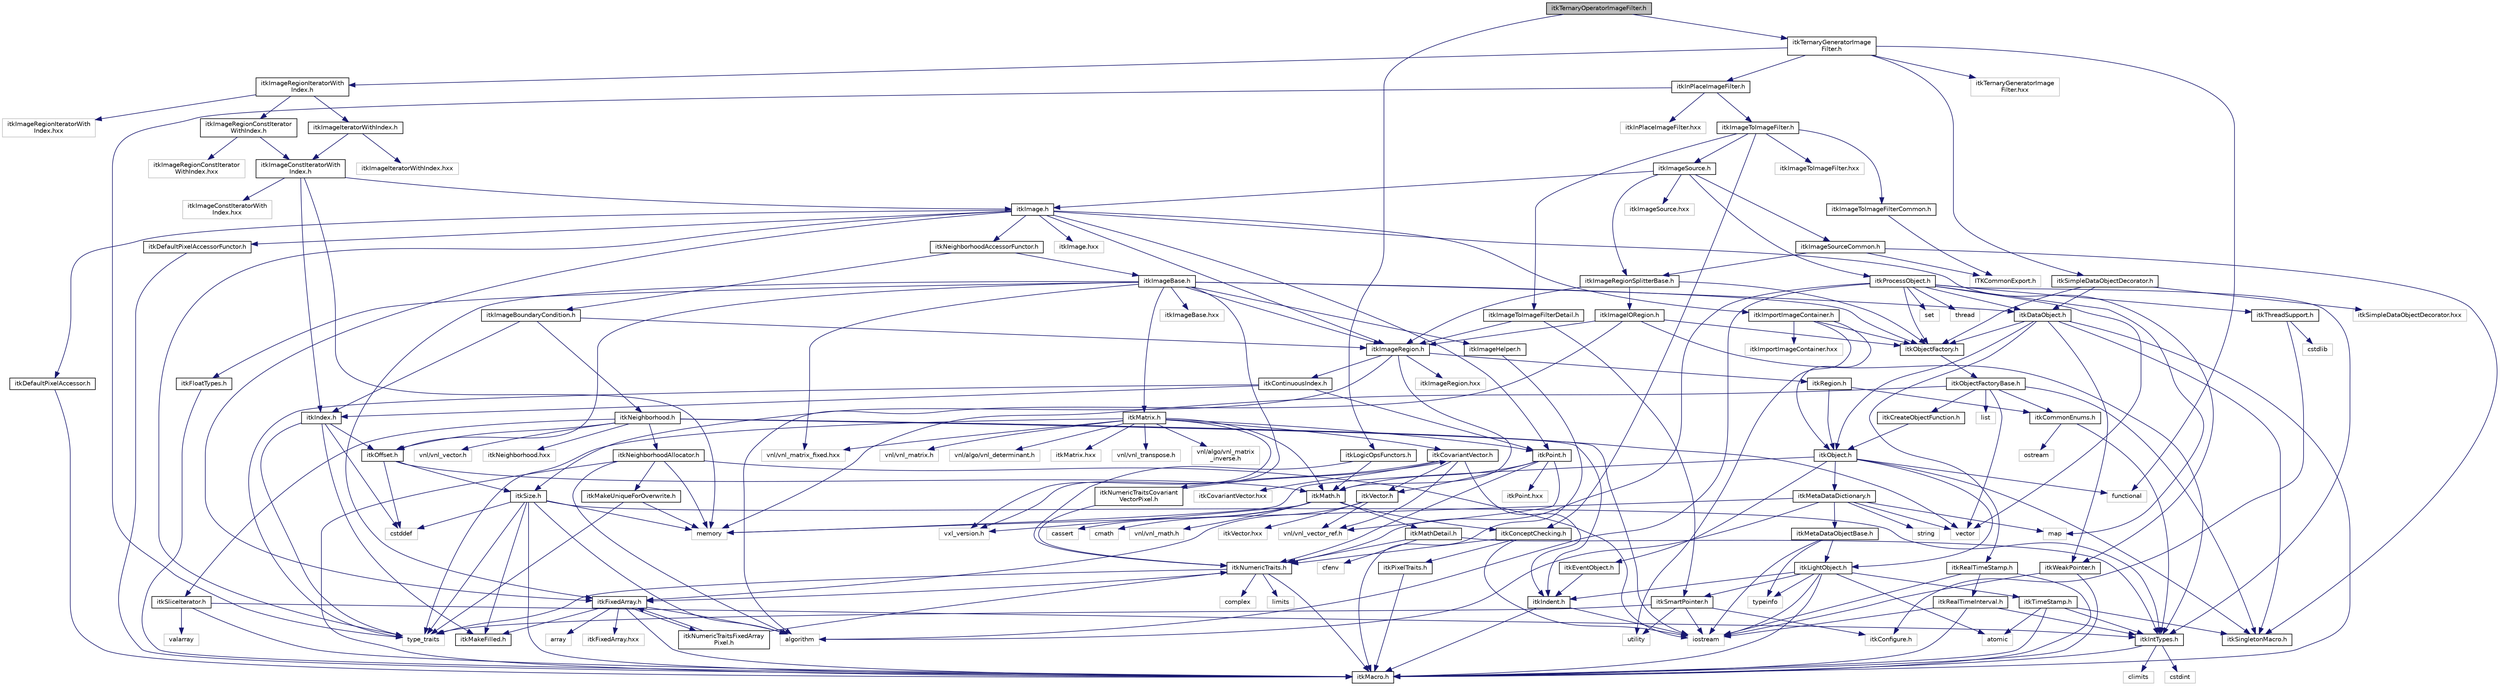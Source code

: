 digraph "itkTernaryOperatorImageFilter.h"
{
 // LATEX_PDF_SIZE
  edge [fontname="Helvetica",fontsize="10",labelfontname="Helvetica",labelfontsize="10"];
  node [fontname="Helvetica",fontsize="10",shape=record];
  Node1 [label="itkTernaryOperatorImageFilter.h",height=0.2,width=0.4,color="black", fillcolor="grey75", style="filled", fontcolor="black",tooltip=" "];
  Node1 -> Node2 [color="midnightblue",fontsize="10",style="solid",fontname="Helvetica"];
  Node2 [label="itkTernaryGeneratorImage\lFilter.h",height=0.2,width=0.4,color="black", fillcolor="white", style="filled",URL="$itkTernaryGeneratorImageFilter_8h.html",tooltip=" "];
  Node2 -> Node3 [color="midnightblue",fontsize="10",style="solid",fontname="Helvetica"];
  Node3 [label="itkInPlaceImageFilter.h",height=0.2,width=0.4,color="black", fillcolor="white", style="filled",URL="$itkInPlaceImageFilter_8h.html",tooltip=" "];
  Node3 -> Node4 [color="midnightblue",fontsize="10",style="solid",fontname="Helvetica"];
  Node4 [label="itkImageToImageFilter.h",height=0.2,width=0.4,color="black", fillcolor="white", style="filled",URL="$itkImageToImageFilter_8h.html",tooltip=" "];
  Node4 -> Node5 [color="midnightblue",fontsize="10",style="solid",fontname="Helvetica"];
  Node5 [label="itkImageSource.h",height=0.2,width=0.4,color="black", fillcolor="white", style="filled",URL="$itkImageSource_8h.html",tooltip=" "];
  Node5 -> Node6 [color="midnightblue",fontsize="10",style="solid",fontname="Helvetica"];
  Node6 [label="itkProcessObject.h",height=0.2,width=0.4,color="black", fillcolor="white", style="filled",URL="$itkProcessObject_8h.html",tooltip=" "];
  Node6 -> Node7 [color="midnightblue",fontsize="10",style="solid",fontname="Helvetica"];
  Node7 [label="itkDataObject.h",height=0.2,width=0.4,color="black", fillcolor="white", style="filled",URL="$itkDataObject_8h.html",tooltip=" "];
  Node7 -> Node8 [color="midnightblue",fontsize="10",style="solid",fontname="Helvetica"];
  Node8 [label="itkObject.h",height=0.2,width=0.4,color="black", fillcolor="white", style="filled",URL="$itkObject_8h.html",tooltip=" "];
  Node8 -> Node9 [color="midnightblue",fontsize="10",style="solid",fontname="Helvetica"];
  Node9 [label="itkLightObject.h",height=0.2,width=0.4,color="black", fillcolor="white", style="filled",URL="$itkLightObject_8h.html",tooltip=" "];
  Node9 -> Node10 [color="midnightblue",fontsize="10",style="solid",fontname="Helvetica"];
  Node10 [label="itkMacro.h",height=0.2,width=0.4,color="black", fillcolor="white", style="filled",URL="$itkMacro_8h.html",tooltip=" "];
  Node9 -> Node11 [color="midnightblue",fontsize="10",style="solid",fontname="Helvetica"];
  Node11 [label="itkSmartPointer.h",height=0.2,width=0.4,color="black", fillcolor="white", style="filled",URL="$itkSmartPointer_8h.html",tooltip=" "];
  Node11 -> Node12 [color="midnightblue",fontsize="10",style="solid",fontname="Helvetica"];
  Node12 [label="iostream",height=0.2,width=0.4,color="grey75", fillcolor="white", style="filled",tooltip=" "];
  Node11 -> Node13 [color="midnightblue",fontsize="10",style="solid",fontname="Helvetica"];
  Node13 [label="utility",height=0.2,width=0.4,color="grey75", fillcolor="white", style="filled",tooltip=" "];
  Node11 -> Node14 [color="midnightblue",fontsize="10",style="solid",fontname="Helvetica"];
  Node14 [label="type_traits",height=0.2,width=0.4,color="grey75", fillcolor="white", style="filled",tooltip=" "];
  Node11 -> Node15 [color="midnightblue",fontsize="10",style="solid",fontname="Helvetica"];
  Node15 [label="itkConfigure.h",height=0.2,width=0.4,color="grey75", fillcolor="white", style="filled",tooltip=" "];
  Node9 -> Node16 [color="midnightblue",fontsize="10",style="solid",fontname="Helvetica"];
  Node16 [label="itkTimeStamp.h",height=0.2,width=0.4,color="black", fillcolor="white", style="filled",URL="$itkTimeStamp_8h.html",tooltip=" "];
  Node16 -> Node10 [color="midnightblue",fontsize="10",style="solid",fontname="Helvetica"];
  Node16 -> Node17 [color="midnightblue",fontsize="10",style="solid",fontname="Helvetica"];
  Node17 [label="itkIntTypes.h",height=0.2,width=0.4,color="black", fillcolor="white", style="filled",URL="$itkIntTypes_8h.html",tooltip=" "];
  Node17 -> Node10 [color="midnightblue",fontsize="10",style="solid",fontname="Helvetica"];
  Node17 -> Node18 [color="midnightblue",fontsize="10",style="solid",fontname="Helvetica"];
  Node18 [label="cstdint",height=0.2,width=0.4,color="grey75", fillcolor="white", style="filled",tooltip=" "];
  Node17 -> Node19 [color="midnightblue",fontsize="10",style="solid",fontname="Helvetica"];
  Node19 [label="climits",height=0.2,width=0.4,color="grey75", fillcolor="white", style="filled",tooltip=" "];
  Node16 -> Node20 [color="midnightblue",fontsize="10",style="solid",fontname="Helvetica"];
  Node20 [label="atomic",height=0.2,width=0.4,color="grey75", fillcolor="white", style="filled",tooltip=" "];
  Node16 -> Node21 [color="midnightblue",fontsize="10",style="solid",fontname="Helvetica"];
  Node21 [label="itkSingletonMacro.h",height=0.2,width=0.4,color="black", fillcolor="white", style="filled",URL="$itkSingletonMacro_8h.html",tooltip=" "];
  Node9 -> Node22 [color="midnightblue",fontsize="10",style="solid",fontname="Helvetica"];
  Node22 [label="itkIndent.h",height=0.2,width=0.4,color="black", fillcolor="white", style="filled",URL="$itkIndent_8h.html",tooltip=" "];
  Node22 -> Node10 [color="midnightblue",fontsize="10",style="solid",fontname="Helvetica"];
  Node22 -> Node12 [color="midnightblue",fontsize="10",style="solid",fontname="Helvetica"];
  Node9 -> Node20 [color="midnightblue",fontsize="10",style="solid",fontname="Helvetica"];
  Node9 -> Node12 [color="midnightblue",fontsize="10",style="solid",fontname="Helvetica"];
  Node9 -> Node23 [color="midnightblue",fontsize="10",style="solid",fontname="Helvetica"];
  Node23 [label="typeinfo",height=0.2,width=0.4,color="grey75", fillcolor="white", style="filled",tooltip=" "];
  Node8 -> Node24 [color="midnightblue",fontsize="10",style="solid",fontname="Helvetica"];
  Node24 [label="itkEventObject.h",height=0.2,width=0.4,color="black", fillcolor="white", style="filled",URL="$itkEventObject_8h.html",tooltip=" "];
  Node24 -> Node22 [color="midnightblue",fontsize="10",style="solid",fontname="Helvetica"];
  Node8 -> Node25 [color="midnightblue",fontsize="10",style="solid",fontname="Helvetica"];
  Node25 [label="itkMetaDataDictionary.h",height=0.2,width=0.4,color="black", fillcolor="white", style="filled",URL="$itkMetaDataDictionary_8h.html",tooltip=" "];
  Node25 -> Node26 [color="midnightblue",fontsize="10",style="solid",fontname="Helvetica"];
  Node26 [label="itkMetaDataObjectBase.h",height=0.2,width=0.4,color="black", fillcolor="white", style="filled",URL="$itkMetaDataObjectBase_8h.html",tooltip=" "];
  Node26 -> Node9 [color="midnightblue",fontsize="10",style="solid",fontname="Helvetica"];
  Node26 -> Node23 [color="midnightblue",fontsize="10",style="solid",fontname="Helvetica"];
  Node26 -> Node12 [color="midnightblue",fontsize="10",style="solid",fontname="Helvetica"];
  Node25 -> Node27 [color="midnightblue",fontsize="10",style="solid",fontname="Helvetica"];
  Node27 [label="algorithm",height=0.2,width=0.4,color="grey75", fillcolor="white", style="filled",tooltip=" "];
  Node25 -> Node28 [color="midnightblue",fontsize="10",style="solid",fontname="Helvetica"];
  Node28 [label="vector",height=0.2,width=0.4,color="grey75", fillcolor="white", style="filled",tooltip=" "];
  Node25 -> Node29 [color="midnightblue",fontsize="10",style="solid",fontname="Helvetica"];
  Node29 [label="map",height=0.2,width=0.4,color="grey75", fillcolor="white", style="filled",tooltip=" "];
  Node25 -> Node30 [color="midnightblue",fontsize="10",style="solid",fontname="Helvetica"];
  Node30 [label="string",height=0.2,width=0.4,color="grey75", fillcolor="white", style="filled",tooltip=" "];
  Node25 -> Node31 [color="midnightblue",fontsize="10",style="solid",fontname="Helvetica"];
  Node31 [label="memory",height=0.2,width=0.4,color="grey75", fillcolor="white", style="filled",tooltip=" "];
  Node8 -> Node21 [color="midnightblue",fontsize="10",style="solid",fontname="Helvetica"];
  Node8 -> Node32 [color="midnightblue",fontsize="10",style="solid",fontname="Helvetica"];
  Node32 [label="functional",height=0.2,width=0.4,color="grey75", fillcolor="white", style="filled",tooltip=" "];
  Node8 -> Node31 [color="midnightblue",fontsize="10",style="solid",fontname="Helvetica"];
  Node7 -> Node10 [color="midnightblue",fontsize="10",style="solid",fontname="Helvetica"];
  Node7 -> Node21 [color="midnightblue",fontsize="10",style="solid",fontname="Helvetica"];
  Node7 -> Node33 [color="midnightblue",fontsize="10",style="solid",fontname="Helvetica"];
  Node33 [label="itkWeakPointer.h",height=0.2,width=0.4,color="black", fillcolor="white", style="filled",URL="$itkWeakPointer_8h.html",tooltip=" "];
  Node33 -> Node10 [color="midnightblue",fontsize="10",style="solid",fontname="Helvetica"];
  Node33 -> Node12 [color="midnightblue",fontsize="10",style="solid",fontname="Helvetica"];
  Node7 -> Node34 [color="midnightblue",fontsize="10",style="solid",fontname="Helvetica"];
  Node34 [label="itkRealTimeStamp.h",height=0.2,width=0.4,color="black", fillcolor="white", style="filled",URL="$itkRealTimeStamp_8h.html",tooltip=" "];
  Node34 -> Node35 [color="midnightblue",fontsize="10",style="solid",fontname="Helvetica"];
  Node35 [label="itkRealTimeInterval.h",height=0.2,width=0.4,color="black", fillcolor="white", style="filled",URL="$itkRealTimeInterval_8h.html",tooltip=" "];
  Node35 -> Node17 [color="midnightblue",fontsize="10",style="solid",fontname="Helvetica"];
  Node35 -> Node10 [color="midnightblue",fontsize="10",style="solid",fontname="Helvetica"];
  Node35 -> Node12 [color="midnightblue",fontsize="10",style="solid",fontname="Helvetica"];
  Node34 -> Node10 [color="midnightblue",fontsize="10",style="solid",fontname="Helvetica"];
  Node34 -> Node12 [color="midnightblue",fontsize="10",style="solid",fontname="Helvetica"];
  Node7 -> Node36 [color="midnightblue",fontsize="10",style="solid",fontname="Helvetica"];
  Node36 [label="itkObjectFactory.h",height=0.2,width=0.4,color="black", fillcolor="white", style="filled",URL="$itkObjectFactory_8h.html",tooltip=" "];
  Node36 -> Node37 [color="midnightblue",fontsize="10",style="solid",fontname="Helvetica"];
  Node37 [label="itkObjectFactoryBase.h",height=0.2,width=0.4,color="black", fillcolor="white", style="filled",URL="$itkObjectFactoryBase_8h.html",tooltip=" "];
  Node37 -> Node38 [color="midnightblue",fontsize="10",style="solid",fontname="Helvetica"];
  Node38 [label="itkCreateObjectFunction.h",height=0.2,width=0.4,color="black", fillcolor="white", style="filled",URL="$itkCreateObjectFunction_8h.html",tooltip=" "];
  Node38 -> Node8 [color="midnightblue",fontsize="10",style="solid",fontname="Helvetica"];
  Node37 -> Node21 [color="midnightblue",fontsize="10",style="solid",fontname="Helvetica"];
  Node37 -> Node39 [color="midnightblue",fontsize="10",style="solid",fontname="Helvetica"];
  Node39 [label="itkCommonEnums.h",height=0.2,width=0.4,color="black", fillcolor="white", style="filled",URL="$itkCommonEnums_8h.html",tooltip=" "];
  Node39 -> Node17 [color="midnightblue",fontsize="10",style="solid",fontname="Helvetica"];
  Node39 -> Node40 [color="midnightblue",fontsize="10",style="solid",fontname="Helvetica"];
  Node40 [label="ostream",height=0.2,width=0.4,color="grey75", fillcolor="white", style="filled",tooltip=" "];
  Node37 -> Node41 [color="midnightblue",fontsize="10",style="solid",fontname="Helvetica"];
  Node41 [label="list",height=0.2,width=0.4,color="grey75", fillcolor="white", style="filled",tooltip=" "];
  Node37 -> Node31 [color="midnightblue",fontsize="10",style="solid",fontname="Helvetica"];
  Node37 -> Node28 [color="midnightblue",fontsize="10",style="solid",fontname="Helvetica"];
  Node6 -> Node36 [color="midnightblue",fontsize="10",style="solid",fontname="Helvetica"];
  Node6 -> Node42 [color="midnightblue",fontsize="10",style="solid",fontname="Helvetica"];
  Node42 [label="itkNumericTraits.h",height=0.2,width=0.4,color="black", fillcolor="white", style="filled",URL="$itkNumericTraits_8h.html",tooltip=" "];
  Node42 -> Node10 [color="midnightblue",fontsize="10",style="solid",fontname="Helvetica"];
  Node42 -> Node43 [color="midnightblue",fontsize="10",style="solid",fontname="Helvetica"];
  Node43 [label="limits",height=0.2,width=0.4,color="grey75", fillcolor="white", style="filled",tooltip=" "];
  Node42 -> Node44 [color="midnightblue",fontsize="10",style="solid",fontname="Helvetica"];
  Node44 [label="complex",height=0.2,width=0.4,color="grey75", fillcolor="white", style="filled",tooltip=" "];
  Node42 -> Node14 [color="midnightblue",fontsize="10",style="solid",fontname="Helvetica"];
  Node42 -> Node45 [color="midnightblue",fontsize="10",style="solid",fontname="Helvetica"];
  Node45 [label="itkFixedArray.h",height=0.2,width=0.4,color="black", fillcolor="white", style="filled",URL="$itkFixedArray_8h.html",tooltip=" "];
  Node45 -> Node10 [color="midnightblue",fontsize="10",style="solid",fontname="Helvetica"];
  Node45 -> Node46 [color="midnightblue",fontsize="10",style="solid",fontname="Helvetica"];
  Node46 [label="itkMakeFilled.h",height=0.2,width=0.4,color="black", fillcolor="white", style="filled",URL="$itkMakeFilled_8h.html",tooltip=" "];
  Node45 -> Node27 [color="midnightblue",fontsize="10",style="solid",fontname="Helvetica"];
  Node45 -> Node47 [color="midnightblue",fontsize="10",style="solid",fontname="Helvetica"];
  Node47 [label="array",height=0.2,width=0.4,color="grey75", fillcolor="white", style="filled",tooltip=" "];
  Node45 -> Node48 [color="midnightblue",fontsize="10",style="solid",fontname="Helvetica"];
  Node48 [label="itkFixedArray.hxx",height=0.2,width=0.4,color="grey75", fillcolor="white", style="filled",tooltip=" "];
  Node45 -> Node49 [color="midnightblue",fontsize="10",style="solid",fontname="Helvetica"];
  Node49 [label="itkNumericTraitsFixedArray\lPixel.h",height=0.2,width=0.4,color="black", fillcolor="white", style="filled",URL="$itkNumericTraitsFixedArrayPixel_8h.html",tooltip=" "];
  Node49 -> Node42 [color="midnightblue",fontsize="10",style="solid",fontname="Helvetica"];
  Node49 -> Node45 [color="midnightblue",fontsize="10",style="solid",fontname="Helvetica"];
  Node6 -> Node50 [color="midnightblue",fontsize="10",style="solid",fontname="Helvetica"];
  Node50 [label="itkThreadSupport.h",height=0.2,width=0.4,color="black", fillcolor="white", style="filled",URL="$itkThreadSupport_8h.html",tooltip=" "];
  Node50 -> Node51 [color="midnightblue",fontsize="10",style="solid",fontname="Helvetica"];
  Node51 [label="cstdlib",height=0.2,width=0.4,color="grey75", fillcolor="white", style="filled",tooltip=" "];
  Node50 -> Node15 [color="midnightblue",fontsize="10",style="solid",fontname="Helvetica"];
  Node6 -> Node17 [color="midnightblue",fontsize="10",style="solid",fontname="Helvetica"];
  Node6 -> Node28 [color="midnightblue",fontsize="10",style="solid",fontname="Helvetica"];
  Node6 -> Node29 [color="midnightblue",fontsize="10",style="solid",fontname="Helvetica"];
  Node6 -> Node52 [color="midnightblue",fontsize="10",style="solid",fontname="Helvetica"];
  Node52 [label="set",height=0.2,width=0.4,color="grey75", fillcolor="white", style="filled",tooltip=" "];
  Node6 -> Node27 [color="midnightblue",fontsize="10",style="solid",fontname="Helvetica"];
  Node6 -> Node53 [color="midnightblue",fontsize="10",style="solid",fontname="Helvetica"];
  Node53 [label="thread",height=0.2,width=0.4,color="grey75", fillcolor="white", style="filled",tooltip=" "];
  Node5 -> Node54 [color="midnightblue",fontsize="10",style="solid",fontname="Helvetica"];
  Node54 [label="itkImage.h",height=0.2,width=0.4,color="black", fillcolor="white", style="filled",URL="$itkImage_8h.html",tooltip=" "];
  Node54 -> Node55 [color="midnightblue",fontsize="10",style="solid",fontname="Helvetica"];
  Node55 [label="itkImageRegion.h",height=0.2,width=0.4,color="black", fillcolor="white", style="filled",URL="$itkImageRegion_8h.html",tooltip=" "];
  Node55 -> Node56 [color="midnightblue",fontsize="10",style="solid",fontname="Helvetica"];
  Node56 [label="itkRegion.h",height=0.2,width=0.4,color="black", fillcolor="white", style="filled",URL="$itkRegion_8h.html",tooltip=" "];
  Node56 -> Node8 [color="midnightblue",fontsize="10",style="solid",fontname="Helvetica"];
  Node56 -> Node39 [color="midnightblue",fontsize="10",style="solid",fontname="Helvetica"];
  Node55 -> Node57 [color="midnightblue",fontsize="10",style="solid",fontname="Helvetica"];
  Node57 [label="itkSize.h",height=0.2,width=0.4,color="black", fillcolor="white", style="filled",URL="$itkSize_8h.html",tooltip=" "];
  Node57 -> Node17 [color="midnightblue",fontsize="10",style="solid",fontname="Helvetica"];
  Node57 -> Node10 [color="midnightblue",fontsize="10",style="solid",fontname="Helvetica"];
  Node57 -> Node46 [color="midnightblue",fontsize="10",style="solid",fontname="Helvetica"];
  Node57 -> Node27 [color="midnightblue",fontsize="10",style="solid",fontname="Helvetica"];
  Node57 -> Node58 [color="midnightblue",fontsize="10",style="solid",fontname="Helvetica"];
  Node58 [label="cstddef",height=0.2,width=0.4,color="grey75", fillcolor="white", style="filled",tooltip=" "];
  Node57 -> Node14 [color="midnightblue",fontsize="10",style="solid",fontname="Helvetica"];
  Node57 -> Node31 [color="midnightblue",fontsize="10",style="solid",fontname="Helvetica"];
  Node55 -> Node59 [color="midnightblue",fontsize="10",style="solid",fontname="Helvetica"];
  Node59 [label="itkContinuousIndex.h",height=0.2,width=0.4,color="black", fillcolor="white", style="filled",URL="$itkContinuousIndex_8h.html",tooltip=" "];
  Node59 -> Node60 [color="midnightblue",fontsize="10",style="solid",fontname="Helvetica"];
  Node60 [label="itkPoint.h",height=0.2,width=0.4,color="black", fillcolor="white", style="filled",URL="$itkPoint_8h.html",tooltip=" "];
  Node60 -> Node42 [color="midnightblue",fontsize="10",style="solid",fontname="Helvetica"];
  Node60 -> Node61 [color="midnightblue",fontsize="10",style="solid",fontname="Helvetica"];
  Node61 [label="itkVector.h",height=0.2,width=0.4,color="black", fillcolor="white", style="filled",URL="$itkVector_8h.html",tooltip=" "];
  Node61 -> Node45 [color="midnightblue",fontsize="10",style="solid",fontname="Helvetica"];
  Node61 -> Node62 [color="midnightblue",fontsize="10",style="solid",fontname="Helvetica"];
  Node62 [label="vnl/vnl_vector_ref.h",height=0.2,width=0.4,color="grey75", fillcolor="white", style="filled",tooltip=" "];
  Node61 -> Node63 [color="midnightblue",fontsize="10",style="solid",fontname="Helvetica"];
  Node63 [label="itkVector.hxx",height=0.2,width=0.4,color="grey75", fillcolor="white", style="filled",tooltip=" "];
  Node60 -> Node62 [color="midnightblue",fontsize="10",style="solid",fontname="Helvetica"];
  Node60 -> Node64 [color="midnightblue",fontsize="10",style="solid",fontname="Helvetica"];
  Node64 [label="itkMath.h",height=0.2,width=0.4,color="black", fillcolor="white", style="filled",URL="$itkMath_8h.html",tooltip=" "];
  Node64 -> Node65 [color="midnightblue",fontsize="10",style="solid",fontname="Helvetica"];
  Node65 [label="cassert",height=0.2,width=0.4,color="grey75", fillcolor="white", style="filled",tooltip=" "];
  Node64 -> Node66 [color="midnightblue",fontsize="10",style="solid",fontname="Helvetica"];
  Node66 [label="cmath",height=0.2,width=0.4,color="grey75", fillcolor="white", style="filled",tooltip=" "];
  Node64 -> Node67 [color="midnightblue",fontsize="10",style="solid",fontname="Helvetica"];
  Node67 [label="itkMathDetail.h",height=0.2,width=0.4,color="black", fillcolor="white", style="filled",URL="$itkMathDetail_8h.html",tooltip=" "];
  Node67 -> Node17 [color="midnightblue",fontsize="10",style="solid",fontname="Helvetica"];
  Node67 -> Node42 [color="midnightblue",fontsize="10",style="solid",fontname="Helvetica"];
  Node67 -> Node68 [color="midnightblue",fontsize="10",style="solid",fontname="Helvetica"];
  Node68 [label="cfenv",height=0.2,width=0.4,color="grey75", fillcolor="white", style="filled",tooltip=" "];
  Node64 -> Node69 [color="midnightblue",fontsize="10",style="solid",fontname="Helvetica"];
  Node69 [label="itkConceptChecking.h",height=0.2,width=0.4,color="black", fillcolor="white", style="filled",URL="$itkConceptChecking_8h.html",tooltip=" "];
  Node69 -> Node70 [color="midnightblue",fontsize="10",style="solid",fontname="Helvetica"];
  Node70 [label="itkPixelTraits.h",height=0.2,width=0.4,color="black", fillcolor="white", style="filled",URL="$itkPixelTraits_8h.html",tooltip=" "];
  Node70 -> Node10 [color="midnightblue",fontsize="10",style="solid",fontname="Helvetica"];
  Node69 -> Node42 [color="midnightblue",fontsize="10",style="solid",fontname="Helvetica"];
  Node69 -> Node12 [color="midnightblue",fontsize="10",style="solid",fontname="Helvetica"];
  Node64 -> Node71 [color="midnightblue",fontsize="10",style="solid",fontname="Helvetica"];
  Node71 [label="vnl/vnl_math.h",height=0.2,width=0.4,color="grey75", fillcolor="white", style="filled",tooltip=" "];
  Node64 -> Node72 [color="midnightblue",fontsize="10",style="solid",fontname="Helvetica"];
  Node72 [label="vxl_version.h",height=0.2,width=0.4,color="grey75", fillcolor="white", style="filled",tooltip=" "];
  Node60 -> Node73 [color="midnightblue",fontsize="10",style="solid",fontname="Helvetica"];
  Node73 [label="itkPoint.hxx",height=0.2,width=0.4,color="grey75", fillcolor="white", style="filled",tooltip=" "];
  Node59 -> Node74 [color="midnightblue",fontsize="10",style="solid",fontname="Helvetica"];
  Node74 [label="itkIndex.h",height=0.2,width=0.4,color="black", fillcolor="white", style="filled",URL="$itkIndex_8h.html",tooltip=" "];
  Node74 -> Node46 [color="midnightblue",fontsize="10",style="solid",fontname="Helvetica"];
  Node74 -> Node75 [color="midnightblue",fontsize="10",style="solid",fontname="Helvetica"];
  Node75 [label="itkOffset.h",height=0.2,width=0.4,color="black", fillcolor="white", style="filled",URL="$itkOffset_8h.html",tooltip=" "];
  Node75 -> Node57 [color="midnightblue",fontsize="10",style="solid",fontname="Helvetica"];
  Node75 -> Node64 [color="midnightblue",fontsize="10",style="solid",fontname="Helvetica"];
  Node75 -> Node58 [color="midnightblue",fontsize="10",style="solid",fontname="Helvetica"];
  Node74 -> Node58 [color="midnightblue",fontsize="10",style="solid",fontname="Helvetica"];
  Node74 -> Node14 [color="midnightblue",fontsize="10",style="solid",fontname="Helvetica"];
  Node59 -> Node14 [color="midnightblue",fontsize="10",style="solid",fontname="Helvetica"];
  Node55 -> Node64 [color="midnightblue",fontsize="10",style="solid",fontname="Helvetica"];
  Node55 -> Node76 [color="midnightblue",fontsize="10",style="solid",fontname="Helvetica"];
  Node76 [label="itkImageRegion.hxx",height=0.2,width=0.4,color="grey75", fillcolor="white", style="filled",tooltip=" "];
  Node54 -> Node77 [color="midnightblue",fontsize="10",style="solid",fontname="Helvetica"];
  Node77 [label="itkImportImageContainer.h",height=0.2,width=0.4,color="black", fillcolor="white", style="filled",URL="$itkImportImageContainer_8h.html",tooltip=" "];
  Node77 -> Node8 [color="midnightblue",fontsize="10",style="solid",fontname="Helvetica"];
  Node77 -> Node36 [color="midnightblue",fontsize="10",style="solid",fontname="Helvetica"];
  Node77 -> Node13 [color="midnightblue",fontsize="10",style="solid",fontname="Helvetica"];
  Node77 -> Node78 [color="midnightblue",fontsize="10",style="solid",fontname="Helvetica"];
  Node78 [label="itkImportImageContainer.hxx",height=0.2,width=0.4,color="grey75", fillcolor="white", style="filled",tooltip=" "];
  Node54 -> Node79 [color="midnightblue",fontsize="10",style="solid",fontname="Helvetica"];
  Node79 [label="itkDefaultPixelAccessor.h",height=0.2,width=0.4,color="black", fillcolor="white", style="filled",URL="$itkDefaultPixelAccessor_8h.html",tooltip=" "];
  Node79 -> Node10 [color="midnightblue",fontsize="10",style="solid",fontname="Helvetica"];
  Node54 -> Node80 [color="midnightblue",fontsize="10",style="solid",fontname="Helvetica"];
  Node80 [label="itkDefaultPixelAccessorFunctor.h",height=0.2,width=0.4,color="black", fillcolor="white", style="filled",URL="$itkDefaultPixelAccessorFunctor_8h.html",tooltip=" "];
  Node80 -> Node10 [color="midnightblue",fontsize="10",style="solid",fontname="Helvetica"];
  Node54 -> Node60 [color="midnightblue",fontsize="10",style="solid",fontname="Helvetica"];
  Node54 -> Node45 [color="midnightblue",fontsize="10",style="solid",fontname="Helvetica"];
  Node54 -> Node33 [color="midnightblue",fontsize="10",style="solid",fontname="Helvetica"];
  Node54 -> Node81 [color="midnightblue",fontsize="10",style="solid",fontname="Helvetica"];
  Node81 [label="itkNeighborhoodAccessorFunctor.h",height=0.2,width=0.4,color="black", fillcolor="white", style="filled",URL="$itkNeighborhoodAccessorFunctor_8h.html",tooltip=" "];
  Node81 -> Node82 [color="midnightblue",fontsize="10",style="solid",fontname="Helvetica"];
  Node82 [label="itkImageBoundaryCondition.h",height=0.2,width=0.4,color="black", fillcolor="white", style="filled",URL="$itkImageBoundaryCondition_8h.html",tooltip=" "];
  Node82 -> Node74 [color="midnightblue",fontsize="10",style="solid",fontname="Helvetica"];
  Node82 -> Node83 [color="midnightblue",fontsize="10",style="solid",fontname="Helvetica"];
  Node83 [label="itkNeighborhood.h",height=0.2,width=0.4,color="black", fillcolor="white", style="filled",URL="$itkNeighborhood_8h.html",tooltip=" "];
  Node83 -> Node12 [color="midnightblue",fontsize="10",style="solid",fontname="Helvetica"];
  Node83 -> Node84 [color="midnightblue",fontsize="10",style="solid",fontname="Helvetica"];
  Node84 [label="itkNeighborhoodAllocator.h",height=0.2,width=0.4,color="black", fillcolor="white", style="filled",URL="$itkNeighborhoodAllocator_8h.html",tooltip=" "];
  Node84 -> Node85 [color="midnightblue",fontsize="10",style="solid",fontname="Helvetica"];
  Node85 [label="itkMakeUniqueForOverwrite.h",height=0.2,width=0.4,color="black", fillcolor="white", style="filled",URL="$itkMakeUniqueForOverwrite_8h.html",tooltip=" "];
  Node85 -> Node31 [color="midnightblue",fontsize="10",style="solid",fontname="Helvetica"];
  Node85 -> Node14 [color="midnightblue",fontsize="10",style="solid",fontname="Helvetica"];
  Node84 -> Node27 [color="midnightblue",fontsize="10",style="solid",fontname="Helvetica"];
  Node84 -> Node12 [color="midnightblue",fontsize="10",style="solid",fontname="Helvetica"];
  Node84 -> Node31 [color="midnightblue",fontsize="10",style="solid",fontname="Helvetica"];
  Node84 -> Node10 [color="midnightblue",fontsize="10",style="solid",fontname="Helvetica"];
  Node83 -> Node22 [color="midnightblue",fontsize="10",style="solid",fontname="Helvetica"];
  Node83 -> Node86 [color="midnightblue",fontsize="10",style="solid",fontname="Helvetica"];
  Node86 [label="itkSliceIterator.h",height=0.2,width=0.4,color="black", fillcolor="white", style="filled",URL="$itkSliceIterator_8h.html",tooltip=" "];
  Node86 -> Node10 [color="midnightblue",fontsize="10",style="solid",fontname="Helvetica"];
  Node86 -> Node17 [color="midnightblue",fontsize="10",style="solid",fontname="Helvetica"];
  Node86 -> Node87 [color="midnightblue",fontsize="10",style="solid",fontname="Helvetica"];
  Node87 [label="valarray",height=0.2,width=0.4,color="grey75", fillcolor="white", style="filled",tooltip=" "];
  Node83 -> Node88 [color="midnightblue",fontsize="10",style="solid",fontname="Helvetica"];
  Node88 [label="vnl/vnl_vector.h",height=0.2,width=0.4,color="grey75", fillcolor="white", style="filled",tooltip=" "];
  Node83 -> Node75 [color="midnightblue",fontsize="10",style="solid",fontname="Helvetica"];
  Node83 -> Node28 [color="midnightblue",fontsize="10",style="solid",fontname="Helvetica"];
  Node83 -> Node89 [color="midnightblue",fontsize="10",style="solid",fontname="Helvetica"];
  Node89 [label="itkNeighborhood.hxx",height=0.2,width=0.4,color="grey75", fillcolor="white", style="filled",tooltip=" "];
  Node82 -> Node55 [color="midnightblue",fontsize="10",style="solid",fontname="Helvetica"];
  Node81 -> Node90 [color="midnightblue",fontsize="10",style="solid",fontname="Helvetica"];
  Node90 [label="itkImageBase.h",height=0.2,width=0.4,color="black", fillcolor="white", style="filled",URL="$itkImageBase_8h.html",tooltip=" "];
  Node90 -> Node7 [color="midnightblue",fontsize="10",style="solid",fontname="Helvetica"];
  Node90 -> Node55 [color="midnightblue",fontsize="10",style="solid",fontname="Helvetica"];
  Node90 -> Node91 [color="midnightblue",fontsize="10",style="solid",fontname="Helvetica"];
  Node91 [label="itkMatrix.h",height=0.2,width=0.4,color="black", fillcolor="white", style="filled",URL="$itkMatrix_8h.html",tooltip=" "];
  Node91 -> Node60 [color="midnightblue",fontsize="10",style="solid",fontname="Helvetica"];
  Node91 -> Node92 [color="midnightblue",fontsize="10",style="solid",fontname="Helvetica"];
  Node92 [label="itkCovariantVector.h",height=0.2,width=0.4,color="black", fillcolor="white", style="filled",URL="$itkCovariantVector_8h.html",tooltip=" "];
  Node92 -> Node22 [color="midnightblue",fontsize="10",style="solid",fontname="Helvetica"];
  Node92 -> Node61 [color="midnightblue",fontsize="10",style="solid",fontname="Helvetica"];
  Node92 -> Node62 [color="midnightblue",fontsize="10",style="solid",fontname="Helvetica"];
  Node92 -> Node93 [color="midnightblue",fontsize="10",style="solid",fontname="Helvetica"];
  Node93 [label="itkNumericTraitsCovariant\lVectorPixel.h",height=0.2,width=0.4,color="black", fillcolor="white", style="filled",URL="$itkNumericTraitsCovariantVectorPixel_8h.html",tooltip=" "];
  Node93 -> Node42 [color="midnightblue",fontsize="10",style="solid",fontname="Helvetica"];
  Node93 -> Node92 [color="midnightblue",fontsize="10",style="solid",fontname="Helvetica"];
  Node92 -> Node94 [color="midnightblue",fontsize="10",style="solid",fontname="Helvetica"];
  Node94 [label="itkCovariantVector.hxx",height=0.2,width=0.4,color="grey75", fillcolor="white", style="filled",tooltip=" "];
  Node91 -> Node72 [color="midnightblue",fontsize="10",style="solid",fontname="Helvetica"];
  Node91 -> Node95 [color="midnightblue",fontsize="10",style="solid",fontname="Helvetica"];
  Node95 [label="vnl/vnl_matrix_fixed.hxx",height=0.2,width=0.4,color="grey75", fillcolor="white", style="filled",tooltip=" "];
  Node91 -> Node96 [color="midnightblue",fontsize="10",style="solid",fontname="Helvetica"];
  Node96 [label="vnl/vnl_transpose.h",height=0.2,width=0.4,color="grey75", fillcolor="white", style="filled",tooltip=" "];
  Node91 -> Node97 [color="midnightblue",fontsize="10",style="solid",fontname="Helvetica"];
  Node97 [label="vnl/algo/vnl_matrix\l_inverse.h",height=0.2,width=0.4,color="grey75", fillcolor="white", style="filled",tooltip=" "];
  Node91 -> Node98 [color="midnightblue",fontsize="10",style="solid",fontname="Helvetica"];
  Node98 [label="vnl/vnl_matrix.h",height=0.2,width=0.4,color="grey75", fillcolor="white", style="filled",tooltip=" "];
  Node91 -> Node99 [color="midnightblue",fontsize="10",style="solid",fontname="Helvetica"];
  Node99 [label="vnl/algo/vnl_determinant.h",height=0.2,width=0.4,color="grey75", fillcolor="white", style="filled",tooltip=" "];
  Node91 -> Node64 [color="midnightblue",fontsize="10",style="solid",fontname="Helvetica"];
  Node91 -> Node14 [color="midnightblue",fontsize="10",style="solid",fontname="Helvetica"];
  Node91 -> Node100 [color="midnightblue",fontsize="10",style="solid",fontname="Helvetica"];
  Node100 [label="itkMatrix.hxx",height=0.2,width=0.4,color="grey75", fillcolor="white", style="filled",tooltip=" "];
  Node90 -> Node36 [color="midnightblue",fontsize="10",style="solid",fontname="Helvetica"];
  Node90 -> Node75 [color="midnightblue",fontsize="10",style="solid",fontname="Helvetica"];
  Node90 -> Node45 [color="midnightblue",fontsize="10",style="solid",fontname="Helvetica"];
  Node90 -> Node101 [color="midnightblue",fontsize="10",style="solid",fontname="Helvetica"];
  Node101 [label="itkImageHelper.h",height=0.2,width=0.4,color="black", fillcolor="white", style="filled",URL="$itkImageHelper_8h.html",tooltip=" "];
  Node101 -> Node10 [color="midnightblue",fontsize="10",style="solid",fontname="Helvetica"];
  Node90 -> Node102 [color="midnightblue",fontsize="10",style="solid",fontname="Helvetica"];
  Node102 [label="itkFloatTypes.h",height=0.2,width=0.4,color="black", fillcolor="white", style="filled",URL="$itkFloatTypes_8h.html",tooltip=" "];
  Node102 -> Node10 [color="midnightblue",fontsize="10",style="solid",fontname="Helvetica"];
  Node90 -> Node72 [color="midnightblue",fontsize="10",style="solid",fontname="Helvetica"];
  Node90 -> Node95 [color="midnightblue",fontsize="10",style="solid",fontname="Helvetica"];
  Node90 -> Node103 [color="midnightblue",fontsize="10",style="solid",fontname="Helvetica"];
  Node103 [label="itkImageBase.hxx",height=0.2,width=0.4,color="grey75", fillcolor="white", style="filled",tooltip=" "];
  Node54 -> Node14 [color="midnightblue",fontsize="10",style="solid",fontname="Helvetica"];
  Node54 -> Node104 [color="midnightblue",fontsize="10",style="solid",fontname="Helvetica"];
  Node104 [label="itkImage.hxx",height=0.2,width=0.4,color="grey75", fillcolor="white", style="filled",tooltip=" "];
  Node5 -> Node105 [color="midnightblue",fontsize="10",style="solid",fontname="Helvetica"];
  Node105 [label="itkImageRegionSplitterBase.h",height=0.2,width=0.4,color="black", fillcolor="white", style="filled",URL="$itkImageRegionSplitterBase_8h.html",tooltip=" "];
  Node105 -> Node55 [color="midnightblue",fontsize="10",style="solid",fontname="Helvetica"];
  Node105 -> Node36 [color="midnightblue",fontsize="10",style="solid",fontname="Helvetica"];
  Node105 -> Node106 [color="midnightblue",fontsize="10",style="solid",fontname="Helvetica"];
  Node106 [label="itkImageIORegion.h",height=0.2,width=0.4,color="black", fillcolor="white", style="filled",URL="$itkImageIORegion_8h.html",tooltip=" "];
  Node106 -> Node27 [color="midnightblue",fontsize="10",style="solid",fontname="Helvetica"];
  Node106 -> Node17 [color="midnightblue",fontsize="10",style="solid",fontname="Helvetica"];
  Node106 -> Node36 [color="midnightblue",fontsize="10",style="solid",fontname="Helvetica"];
  Node106 -> Node55 [color="midnightblue",fontsize="10",style="solid",fontname="Helvetica"];
  Node5 -> Node107 [color="midnightblue",fontsize="10",style="solid",fontname="Helvetica"];
  Node107 [label="itkImageSourceCommon.h",height=0.2,width=0.4,color="black", fillcolor="white", style="filled",URL="$itkImageSourceCommon_8h.html",tooltip=" "];
  Node107 -> Node108 [color="midnightblue",fontsize="10",style="solid",fontname="Helvetica"];
  Node108 [label="ITKCommonExport.h",height=0.2,width=0.4,color="grey75", fillcolor="white", style="filled",tooltip=" "];
  Node107 -> Node105 [color="midnightblue",fontsize="10",style="solid",fontname="Helvetica"];
  Node107 -> Node21 [color="midnightblue",fontsize="10",style="solid",fontname="Helvetica"];
  Node5 -> Node109 [color="midnightblue",fontsize="10",style="solid",fontname="Helvetica"];
  Node109 [label="itkImageSource.hxx",height=0.2,width=0.4,color="grey75", fillcolor="white", style="filled",tooltip=" "];
  Node4 -> Node69 [color="midnightblue",fontsize="10",style="solid",fontname="Helvetica"];
  Node4 -> Node110 [color="midnightblue",fontsize="10",style="solid",fontname="Helvetica"];
  Node110 [label="itkImageToImageFilterDetail.h",height=0.2,width=0.4,color="black", fillcolor="white", style="filled",URL="$itkImageToImageFilterDetail_8h.html",tooltip=" "];
  Node110 -> Node55 [color="midnightblue",fontsize="10",style="solid",fontname="Helvetica"];
  Node110 -> Node11 [color="midnightblue",fontsize="10",style="solid",fontname="Helvetica"];
  Node4 -> Node111 [color="midnightblue",fontsize="10",style="solid",fontname="Helvetica"];
  Node111 [label="itkImageToImageFilterCommon.h",height=0.2,width=0.4,color="black", fillcolor="white", style="filled",URL="$itkImageToImageFilterCommon_8h.html",tooltip=" "];
  Node111 -> Node108 [color="midnightblue",fontsize="10",style="solid",fontname="Helvetica"];
  Node4 -> Node112 [color="midnightblue",fontsize="10",style="solid",fontname="Helvetica"];
  Node112 [label="itkImageToImageFilter.hxx",height=0.2,width=0.4,color="grey75", fillcolor="white", style="filled",tooltip=" "];
  Node3 -> Node14 [color="midnightblue",fontsize="10",style="solid",fontname="Helvetica"];
  Node3 -> Node113 [color="midnightblue",fontsize="10",style="solid",fontname="Helvetica"];
  Node113 [label="itkInPlaceImageFilter.hxx",height=0.2,width=0.4,color="grey75", fillcolor="white", style="filled",tooltip=" "];
  Node2 -> Node114 [color="midnightblue",fontsize="10",style="solid",fontname="Helvetica"];
  Node114 [label="itkImageRegionIteratorWith\lIndex.h",height=0.2,width=0.4,color="black", fillcolor="white", style="filled",URL="$itkImageRegionIteratorWithIndex_8h.html",tooltip=" "];
  Node114 -> Node115 [color="midnightblue",fontsize="10",style="solid",fontname="Helvetica"];
  Node115 [label="itkImageRegionConstIterator\lWithIndex.h",height=0.2,width=0.4,color="black", fillcolor="white", style="filled",URL="$itkImageRegionConstIteratorWithIndex_8h.html",tooltip=" "];
  Node115 -> Node116 [color="midnightblue",fontsize="10",style="solid",fontname="Helvetica"];
  Node116 [label="itkImageConstIteratorWith\lIndex.h",height=0.2,width=0.4,color="black", fillcolor="white", style="filled",URL="$itkImageConstIteratorWithIndex_8h.html",tooltip=" "];
  Node116 -> Node74 [color="midnightblue",fontsize="10",style="solid",fontname="Helvetica"];
  Node116 -> Node54 [color="midnightblue",fontsize="10",style="solid",fontname="Helvetica"];
  Node116 -> Node31 [color="midnightblue",fontsize="10",style="solid",fontname="Helvetica"];
  Node116 -> Node117 [color="midnightblue",fontsize="10",style="solid",fontname="Helvetica"];
  Node117 [label="itkImageConstIteratorWith\lIndex.hxx",height=0.2,width=0.4,color="grey75", fillcolor="white", style="filled",tooltip=" "];
  Node115 -> Node118 [color="midnightblue",fontsize="10",style="solid",fontname="Helvetica"];
  Node118 [label="itkImageRegionConstIterator\lWithIndex.hxx",height=0.2,width=0.4,color="grey75", fillcolor="white", style="filled",tooltip=" "];
  Node114 -> Node119 [color="midnightblue",fontsize="10",style="solid",fontname="Helvetica"];
  Node119 [label="itkImageIteratorWithIndex.h",height=0.2,width=0.4,color="black", fillcolor="white", style="filled",URL="$itkImageIteratorWithIndex_8h.html",tooltip=" "];
  Node119 -> Node116 [color="midnightblue",fontsize="10",style="solid",fontname="Helvetica"];
  Node119 -> Node120 [color="midnightblue",fontsize="10",style="solid",fontname="Helvetica"];
  Node120 [label="itkImageIteratorWithIndex.hxx",height=0.2,width=0.4,color="grey75", fillcolor="white", style="filled",tooltip=" "];
  Node114 -> Node121 [color="midnightblue",fontsize="10",style="solid",fontname="Helvetica"];
  Node121 [label="itkImageRegionIteratorWith\lIndex.hxx",height=0.2,width=0.4,color="grey75", fillcolor="white", style="filled",tooltip=" "];
  Node2 -> Node122 [color="midnightblue",fontsize="10",style="solid",fontname="Helvetica"];
  Node122 [label="itkSimpleDataObjectDecorator.h",height=0.2,width=0.4,color="black", fillcolor="white", style="filled",URL="$itkSimpleDataObjectDecorator_8h.html",tooltip=" "];
  Node122 -> Node7 [color="midnightblue",fontsize="10",style="solid",fontname="Helvetica"];
  Node122 -> Node36 [color="midnightblue",fontsize="10",style="solid",fontname="Helvetica"];
  Node122 -> Node123 [color="midnightblue",fontsize="10",style="solid",fontname="Helvetica"];
  Node123 [label="itkSimpleDataObjectDecorator.hxx",height=0.2,width=0.4,color="grey75", fillcolor="white", style="filled",tooltip=" "];
  Node2 -> Node32 [color="midnightblue",fontsize="10",style="solid",fontname="Helvetica"];
  Node2 -> Node124 [color="midnightblue",fontsize="10",style="solid",fontname="Helvetica"];
  Node124 [label="itkTernaryGeneratorImage\lFilter.hxx",height=0.2,width=0.4,color="grey75", fillcolor="white", style="filled",tooltip=" "];
  Node1 -> Node125 [color="midnightblue",fontsize="10",style="solid",fontname="Helvetica"];
  Node125 [label="itkLogicOpsFunctors.h",height=0.2,width=0.4,color="black", fillcolor="white", style="filled",URL="$itkLogicOpsFunctors_8h.html",tooltip=" "];
  Node125 -> Node42 [color="midnightblue",fontsize="10",style="solid",fontname="Helvetica"];
  Node125 -> Node64 [color="midnightblue",fontsize="10",style="solid",fontname="Helvetica"];
}
